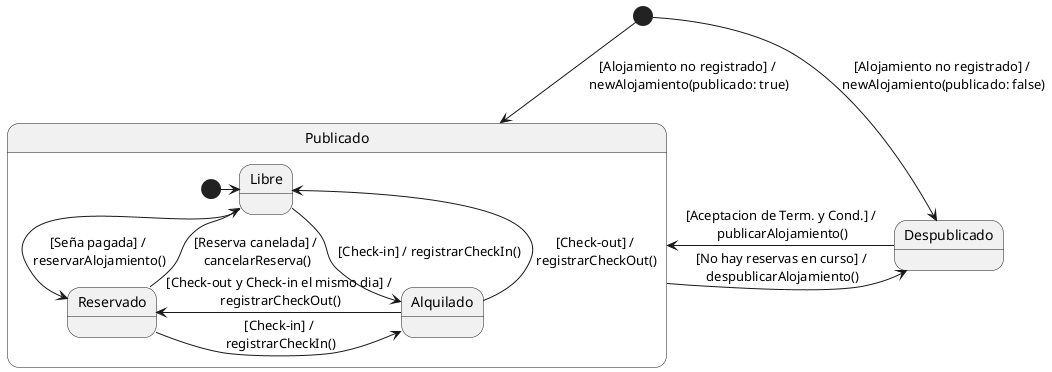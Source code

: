 @startuml Diagrama_Estado_Alohamiento_EasyHome

[*] -> Publicado : [Alojamiento no registrado] /\n newAlojamiento(publicado: true)
[*] -down-> Despublicado : [Alojamiento no registrado] /\n newAlojamiento(publicado: false)
state Publicado {
    [*] -right-> Libre
    Libre -down-> Reservado : [Seña pagada] /\n reservarAlojamiento()
    Libre -down-> Alquilado : [Check-in] / registrarCheckIn()
    Reservado -> Alquilado : [Check-in] /\n registrarCheckIn()
    Reservado -> Libre : [Reserva canelada] /\n cancelarReserva()
    Alquilado -> Libre : [Check-out] /\n registrarCheckOut()
    Alquilado -> Reservado : [Check-out y Check-in el mismo dia] /\n registrarCheckOut()
}
Publicado -> Despublicado : [No hay reservas en curso] /\n despublicarAlojamiento()
Despublicado -> Publicado : [Aceptacion de Term. y Cond.] /\n publicarAlojamiento()

@enduml 